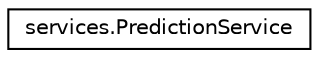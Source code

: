 digraph "Graphical Class Hierarchy"
{
  edge [fontname="Helvetica",fontsize="10",labelfontname="Helvetica",labelfontsize="10"];
  node [fontname="Helvetica",fontsize="10",shape=record];
  rankdir="LR";
  Node0 [label="services.PredictionService",height=0.2,width=0.4,color="black", fillcolor="white", style="filled",URL="$classservices_1_1_prediction_service.html"];
}
